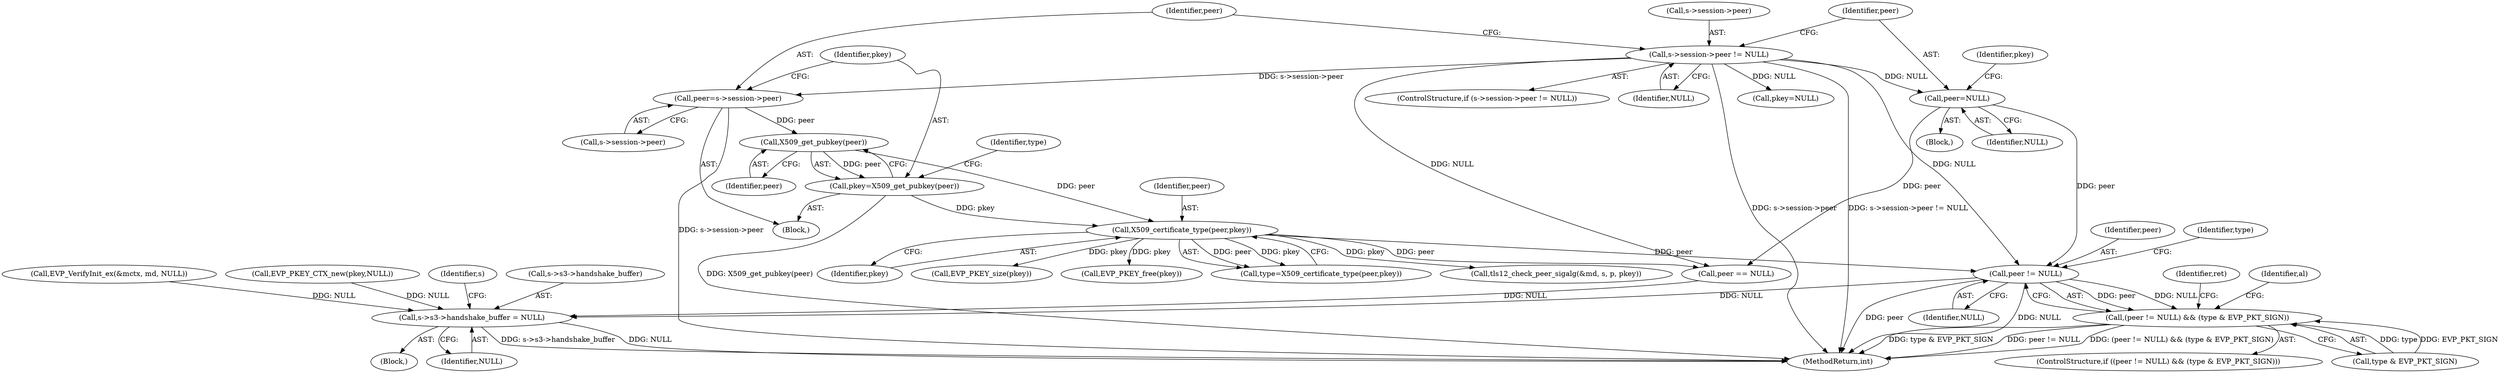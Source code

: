 digraph "1_openssl_1421e0c584ae9120ca1b88098f13d6d2e90b83a3@del" {
"1000208" [label="(Call,peer != NULL)"];
"1000180" [label="(Call,peer=NULL)"];
"1000154" [label="(Call,s->session->peer != NULL)"];
"1000175" [label="(Call,X509_certificate_type(peer,pkey))"];
"1000171" [label="(Call,X509_get_pubkey(peer))"];
"1000162" [label="(Call,peer=s->session->peer)"];
"1000169" [label="(Call,pkey=X509_get_pubkey(peer))"];
"1000207" [label="(Call,(peer != NULL) && (type & EVP_PKT_SIGN))"];
"1000710" [label="(Call,s->s3->handshake_buffer = NULL)"];
"1000208" [label="(Call,peer != NULL)"];
"1000173" [label="(Call,type=X509_certificate_type(peer,pkey))"];
"1000176" [label="(Identifier,peer)"];
"1000169" [label="(Call,pkey=X509_get_pubkey(peer))"];
"1000163" [label="(Identifier,peer)"];
"1000211" [label="(Call,type & EVP_PKT_SIGN)"];
"1000731" [label="(MethodReturn,int)"];
"1000170" [label="(Identifier,pkey)"];
"1000419" [label="(Call,EVP_VerifyInit_ex(&mctx, md, NULL))"];
"1000162" [label="(Call,peer=s->session->peer)"];
"1000227" [label="(Call,peer == NULL)"];
"1000172" [label="(Identifier,peer)"];
"1000223" [label="(Identifier,ret)"];
"1000153" [label="(ControlStructure,if (s->session->peer != NULL))"];
"1000175" [label="(Call,X509_certificate_type(peer,pkey))"];
"1000181" [label="(Identifier,peer)"];
"1000160" [label="(Identifier,NULL)"];
"1000171" [label="(Call,X509_get_pubkey(peer))"];
"1000164" [label="(Call,s->session->peer)"];
"1000301" [label="(Call,tls12_check_peer_sigalg(&md, s, p, pkey))"];
"1000209" [label="(Identifier,peer)"];
"1000184" [label="(Identifier,pkey)"];
"1000161" [label="(Block,)"];
"1000703" [label="(Block,)"];
"1000615" [label="(Call,EVP_PKEY_CTX_new(pkey,NULL))"];
"1000716" [label="(Identifier,NULL)"];
"1000720" [label="(Identifier,s)"];
"1000212" [label="(Identifier,type)"];
"1000180" [label="(Call,peer=NULL)"];
"1000154" [label="(Call,s->session->peer != NULL)"];
"1000710" [label="(Call,s->s3->handshake_buffer = NULL)"];
"1000206" [label="(ControlStructure,if ((peer != NULL) && (type & EVP_PKT_SIGN)))"];
"1000210" [label="(Identifier,NULL)"];
"1000177" [label="(Identifier,pkey)"];
"1000358" [label="(Call,EVP_PKEY_size(pkey))"];
"1000179" [label="(Block,)"];
"1000711" [label="(Call,s->s3->handshake_buffer)"];
"1000174" [label="(Identifier,type)"];
"1000182" [label="(Identifier,NULL)"];
"1000155" [label="(Call,s->session->peer)"];
"1000183" [label="(Call,pkey=NULL)"];
"1000216" [label="(Identifier,al)"];
"1000727" [label="(Call,EVP_PKEY_free(pkey))"];
"1000207" [label="(Call,(peer != NULL) && (type & EVP_PKT_SIGN))"];
"1000208" -> "1000207"  [label="AST: "];
"1000208" -> "1000210"  [label="CFG: "];
"1000209" -> "1000208"  [label="AST: "];
"1000210" -> "1000208"  [label="AST: "];
"1000212" -> "1000208"  [label="CFG: "];
"1000207" -> "1000208"  [label="CFG: "];
"1000208" -> "1000731"  [label="DDG: peer"];
"1000208" -> "1000731"  [label="DDG: NULL"];
"1000208" -> "1000207"  [label="DDG: peer"];
"1000208" -> "1000207"  [label="DDG: NULL"];
"1000180" -> "1000208"  [label="DDG: peer"];
"1000175" -> "1000208"  [label="DDG: peer"];
"1000154" -> "1000208"  [label="DDG: NULL"];
"1000208" -> "1000710"  [label="DDG: NULL"];
"1000180" -> "1000179"  [label="AST: "];
"1000180" -> "1000182"  [label="CFG: "];
"1000181" -> "1000180"  [label="AST: "];
"1000182" -> "1000180"  [label="AST: "];
"1000184" -> "1000180"  [label="CFG: "];
"1000154" -> "1000180"  [label="DDG: NULL"];
"1000180" -> "1000227"  [label="DDG: peer"];
"1000154" -> "1000153"  [label="AST: "];
"1000154" -> "1000160"  [label="CFG: "];
"1000155" -> "1000154"  [label="AST: "];
"1000160" -> "1000154"  [label="AST: "];
"1000163" -> "1000154"  [label="CFG: "];
"1000181" -> "1000154"  [label="CFG: "];
"1000154" -> "1000731"  [label="DDG: s->session->peer"];
"1000154" -> "1000731"  [label="DDG: s->session->peer != NULL"];
"1000154" -> "1000162"  [label="DDG: s->session->peer"];
"1000154" -> "1000183"  [label="DDG: NULL"];
"1000154" -> "1000227"  [label="DDG: NULL"];
"1000175" -> "1000173"  [label="AST: "];
"1000175" -> "1000177"  [label="CFG: "];
"1000176" -> "1000175"  [label="AST: "];
"1000177" -> "1000175"  [label="AST: "];
"1000173" -> "1000175"  [label="CFG: "];
"1000175" -> "1000173"  [label="DDG: peer"];
"1000175" -> "1000173"  [label="DDG: pkey"];
"1000171" -> "1000175"  [label="DDG: peer"];
"1000169" -> "1000175"  [label="DDG: pkey"];
"1000175" -> "1000227"  [label="DDG: peer"];
"1000175" -> "1000301"  [label="DDG: pkey"];
"1000175" -> "1000358"  [label="DDG: pkey"];
"1000175" -> "1000727"  [label="DDG: pkey"];
"1000171" -> "1000169"  [label="AST: "];
"1000171" -> "1000172"  [label="CFG: "];
"1000172" -> "1000171"  [label="AST: "];
"1000169" -> "1000171"  [label="CFG: "];
"1000171" -> "1000169"  [label="DDG: peer"];
"1000162" -> "1000171"  [label="DDG: peer"];
"1000162" -> "1000161"  [label="AST: "];
"1000162" -> "1000164"  [label="CFG: "];
"1000163" -> "1000162"  [label="AST: "];
"1000164" -> "1000162"  [label="AST: "];
"1000170" -> "1000162"  [label="CFG: "];
"1000162" -> "1000731"  [label="DDG: s->session->peer"];
"1000169" -> "1000161"  [label="AST: "];
"1000170" -> "1000169"  [label="AST: "];
"1000174" -> "1000169"  [label="CFG: "];
"1000169" -> "1000731"  [label="DDG: X509_get_pubkey(peer)"];
"1000207" -> "1000206"  [label="AST: "];
"1000207" -> "1000211"  [label="CFG: "];
"1000211" -> "1000207"  [label="AST: "];
"1000216" -> "1000207"  [label="CFG: "];
"1000223" -> "1000207"  [label="CFG: "];
"1000207" -> "1000731"  [label="DDG: peer != NULL"];
"1000207" -> "1000731"  [label="DDG: (peer != NULL) && (type & EVP_PKT_SIGN)"];
"1000207" -> "1000731"  [label="DDG: type & EVP_PKT_SIGN"];
"1000211" -> "1000207"  [label="DDG: type"];
"1000211" -> "1000207"  [label="DDG: EVP_PKT_SIGN"];
"1000710" -> "1000703"  [label="AST: "];
"1000710" -> "1000716"  [label="CFG: "];
"1000711" -> "1000710"  [label="AST: "];
"1000716" -> "1000710"  [label="AST: "];
"1000720" -> "1000710"  [label="CFG: "];
"1000710" -> "1000731"  [label="DDG: NULL"];
"1000710" -> "1000731"  [label="DDG: s->s3->handshake_buffer"];
"1000615" -> "1000710"  [label="DDG: NULL"];
"1000227" -> "1000710"  [label="DDG: NULL"];
"1000419" -> "1000710"  [label="DDG: NULL"];
}

